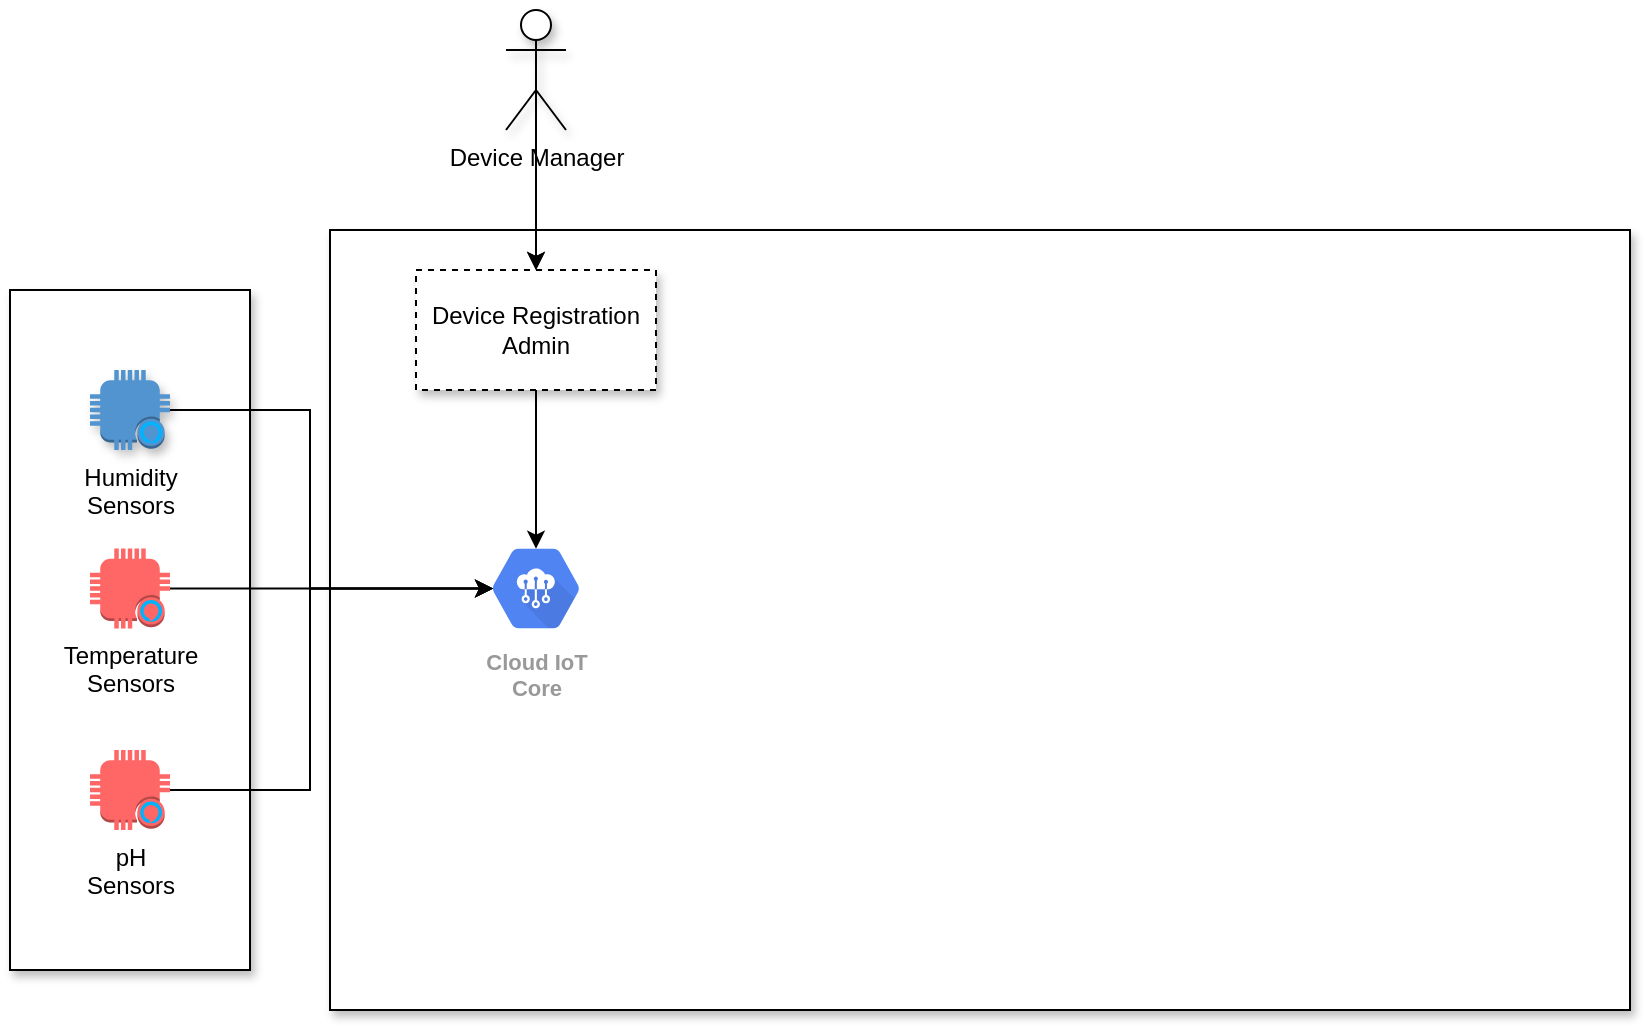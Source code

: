 <mxfile version="13.8.3" type="github"><diagram id="6YZgfYD54lgICNXOSClO" name="Page-1"><mxGraphModel dx="1896" dy="1713" grid="1" gridSize="10" guides="1" tooltips="1" connect="1" arrows="1" fold="1" page="1" pageScale="1" pageWidth="850" pageHeight="1100" math="0" shadow="0"><root><mxCell id="0"/><mxCell id="1" parent="0"/><mxCell id="LUAZlB9GY4TvRt2_GT7k-19" value="" style="rounded=0;whiteSpace=wrap;html=1;shadow=1;fillColor=#ffffff;" vertex="1" parent="1"><mxGeometry x="150" y="80" width="650" height="390" as="geometry"/></mxCell><mxCell id="LUAZlB9GY4TvRt2_GT7k-15" value="" style="rounded=0;whiteSpace=wrap;html=1;shadow=1;fillColor=#ffffff;" vertex="1" parent="1"><mxGeometry x="-10" y="110" width="120" height="340" as="geometry"/></mxCell><mxCell id="LUAZlB9GY4TvRt2_GT7k-1" value="Cloud IoT&#xA;Core" style="html=1;fillColor=#5184F3;strokeColor=none;verticalAlign=top;labelPosition=center;verticalLabelPosition=bottom;align=center;spacingTop=-6;fontSize=11;fontStyle=1;fontColor=#999999;shape=mxgraph.gcp2.hexIcon;prIcon=cloud_iot_core" vertex="1" parent="1"><mxGeometry x="220" y="230" width="66" height="58.5" as="geometry"/></mxCell><mxCell id="LUAZlB9GY4TvRt2_GT7k-16" style="edgeStyle=orthogonalEdgeStyle;rounded=0;orthogonalLoop=1;jettySize=auto;html=1;exitX=1;exitY=0.5;exitDx=0;exitDy=0;exitPerimeter=0;entryX=0.175;entryY=0.5;entryDx=0;entryDy=0;entryPerimeter=0;" edge="1" parent="1" source="LUAZlB9GY4TvRt2_GT7k-2" target="LUAZlB9GY4TvRt2_GT7k-1"><mxGeometry relative="1" as="geometry"><Array as="points"><mxPoint x="140" y="170"/><mxPoint x="140" y="259"/></Array></mxGeometry></mxCell><mxCell id="LUAZlB9GY4TvRt2_GT7k-2" value="&lt;div&gt;Humidity&lt;/div&gt;&lt;div&gt;Sensors&lt;br&gt;&lt;/div&gt;" style="outlineConnect=0;dashed=0;verticalLabelPosition=bottom;verticalAlign=top;align=center;html=1;shape=mxgraph.aws3.alexa_enabled_device;fillColor=#5294CF;gradientColor=none;shadow=1;" vertex="1" parent="1"><mxGeometry x="30" y="150" width="40" height="40" as="geometry"/></mxCell><mxCell id="LUAZlB9GY4TvRt2_GT7k-17" style="edgeStyle=orthogonalEdgeStyle;rounded=0;orthogonalLoop=1;jettySize=auto;html=1;exitX=1;exitY=0.5;exitDx=0;exitDy=0;exitPerimeter=0;entryX=0.175;entryY=0.5;entryDx=0;entryDy=0;entryPerimeter=0;" edge="1" parent="1" source="LUAZlB9GY4TvRt2_GT7k-4" target="LUAZlB9GY4TvRt2_GT7k-1"><mxGeometry relative="1" as="geometry"/></mxCell><mxCell id="LUAZlB9GY4TvRt2_GT7k-4" value="Temperature&lt;div&gt;Sensors&lt;br&gt;&lt;/div&gt;" style="outlineConnect=0;dashed=0;verticalLabelPosition=bottom;verticalAlign=top;align=center;html=1;shape=mxgraph.aws3.alexa_enabled_device;gradientColor=none;fillColor=#FF6666;" vertex="1" parent="1"><mxGeometry x="30" y="239.25" width="40" height="40" as="geometry"/></mxCell><mxCell id="LUAZlB9GY4TvRt2_GT7k-18" style="edgeStyle=orthogonalEdgeStyle;rounded=0;orthogonalLoop=1;jettySize=auto;html=1;exitX=1;exitY=0.5;exitDx=0;exitDy=0;exitPerimeter=0;entryX=0.175;entryY=0.5;entryDx=0;entryDy=0;entryPerimeter=0;" edge="1" parent="1" source="LUAZlB9GY4TvRt2_GT7k-6" target="LUAZlB9GY4TvRt2_GT7k-1"><mxGeometry relative="1" as="geometry"><Array as="points"><mxPoint x="140" y="360"/><mxPoint x="140" y="259"/></Array></mxGeometry></mxCell><mxCell id="LUAZlB9GY4TvRt2_GT7k-6" value="pH&lt;div&gt;Sensors&lt;br&gt;&lt;/div&gt;" style="outlineConnect=0;dashed=0;verticalLabelPosition=bottom;verticalAlign=top;align=center;html=1;shape=mxgraph.aws3.alexa_enabled_device;gradientColor=none;fillColor=#FF6666;" vertex="1" parent="1"><mxGeometry x="30" y="340" width="40" height="40" as="geometry"/></mxCell><mxCell id="LUAZlB9GY4TvRt2_GT7k-20" style="edgeStyle=orthogonalEdgeStyle;rounded=0;orthogonalLoop=1;jettySize=auto;html=1;exitX=0.5;exitY=1;exitDx=0;exitDy=0;entryX=0.5;entryY=0.16;entryDx=0;entryDy=0;entryPerimeter=0;" edge="1" parent="1" source="LUAZlB9GY4TvRt2_GT7k-12" target="LUAZlB9GY4TvRt2_GT7k-1"><mxGeometry relative="1" as="geometry"/></mxCell><mxCell id="LUAZlB9GY4TvRt2_GT7k-12" value="Device Registration Admin" style="rounded=0;whiteSpace=wrap;html=1;shadow=1;dashed=1;" vertex="1" parent="1"><mxGeometry x="193" y="100" width="120" height="60" as="geometry"/></mxCell><mxCell id="LUAZlB9GY4TvRt2_GT7k-21" style="edgeStyle=orthogonalEdgeStyle;rounded=0;orthogonalLoop=1;jettySize=auto;html=1;exitX=0.5;exitY=0.5;exitDx=0;exitDy=0;exitPerimeter=0;" edge="1" parent="1" source="LUAZlB9GY4TvRt2_GT7k-13" target="LUAZlB9GY4TvRt2_GT7k-12"><mxGeometry relative="1" as="geometry"/></mxCell><mxCell id="LUAZlB9GY4TvRt2_GT7k-22" value="" style="edgeStyle=orthogonalEdgeStyle;rounded=0;orthogonalLoop=1;jettySize=auto;html=1;" edge="1" parent="1" source="LUAZlB9GY4TvRt2_GT7k-13" target="LUAZlB9GY4TvRt2_GT7k-12"><mxGeometry relative="1" as="geometry"/></mxCell><mxCell id="LUAZlB9GY4TvRt2_GT7k-13" value="Device Manager" style="shape=umlActor;verticalLabelPosition=bottom;verticalAlign=top;html=1;outlineConnect=0;shadow=1;fillColor=#ffffff;" vertex="1" parent="1"><mxGeometry x="238" y="-30" width="30" height="60" as="geometry"/></mxCell></root></mxGraphModel></diagram></mxfile>